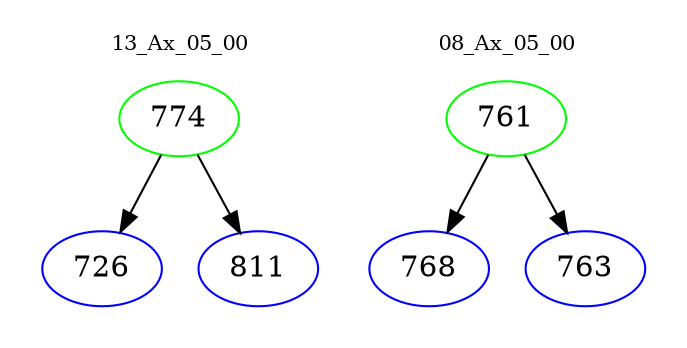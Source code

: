 digraph{
subgraph cluster_0 {
color = white
label = "13_Ax_05_00";
fontsize=10;
T0_774 [label="774", color="green"]
T0_774 -> T0_726 [color="black"]
T0_726 [label="726", color="blue"]
T0_774 -> T0_811 [color="black"]
T0_811 [label="811", color="blue"]
}
subgraph cluster_1 {
color = white
label = "08_Ax_05_00";
fontsize=10;
T1_761 [label="761", color="green"]
T1_761 -> T1_768 [color="black"]
T1_768 [label="768", color="blue"]
T1_761 -> T1_763 [color="black"]
T1_763 [label="763", color="blue"]
}
}
